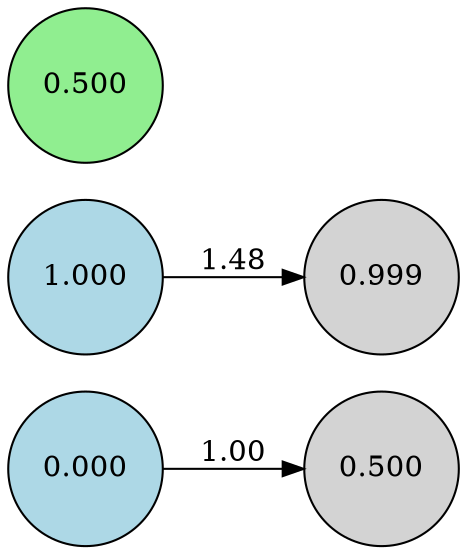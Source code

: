 digraph neat {
  rankdir=LR;
  node [shape=circle];
  node0 [label="0.000", style=filled, fillcolor=lightblue];
  node1 [label="1.000", style=filled, fillcolor=lightblue];
  node48 [label="0.500", style=filled, fillcolor=lightgreen];
  node163 [label="0.999", style=filled, fillcolor=lightgray];
  node231 [label="0.500", style=filled, fillcolor=lightgray];
  node0 -> node231 [label="1.00"];
  node1 -> node163 [label="1.48"];
}

